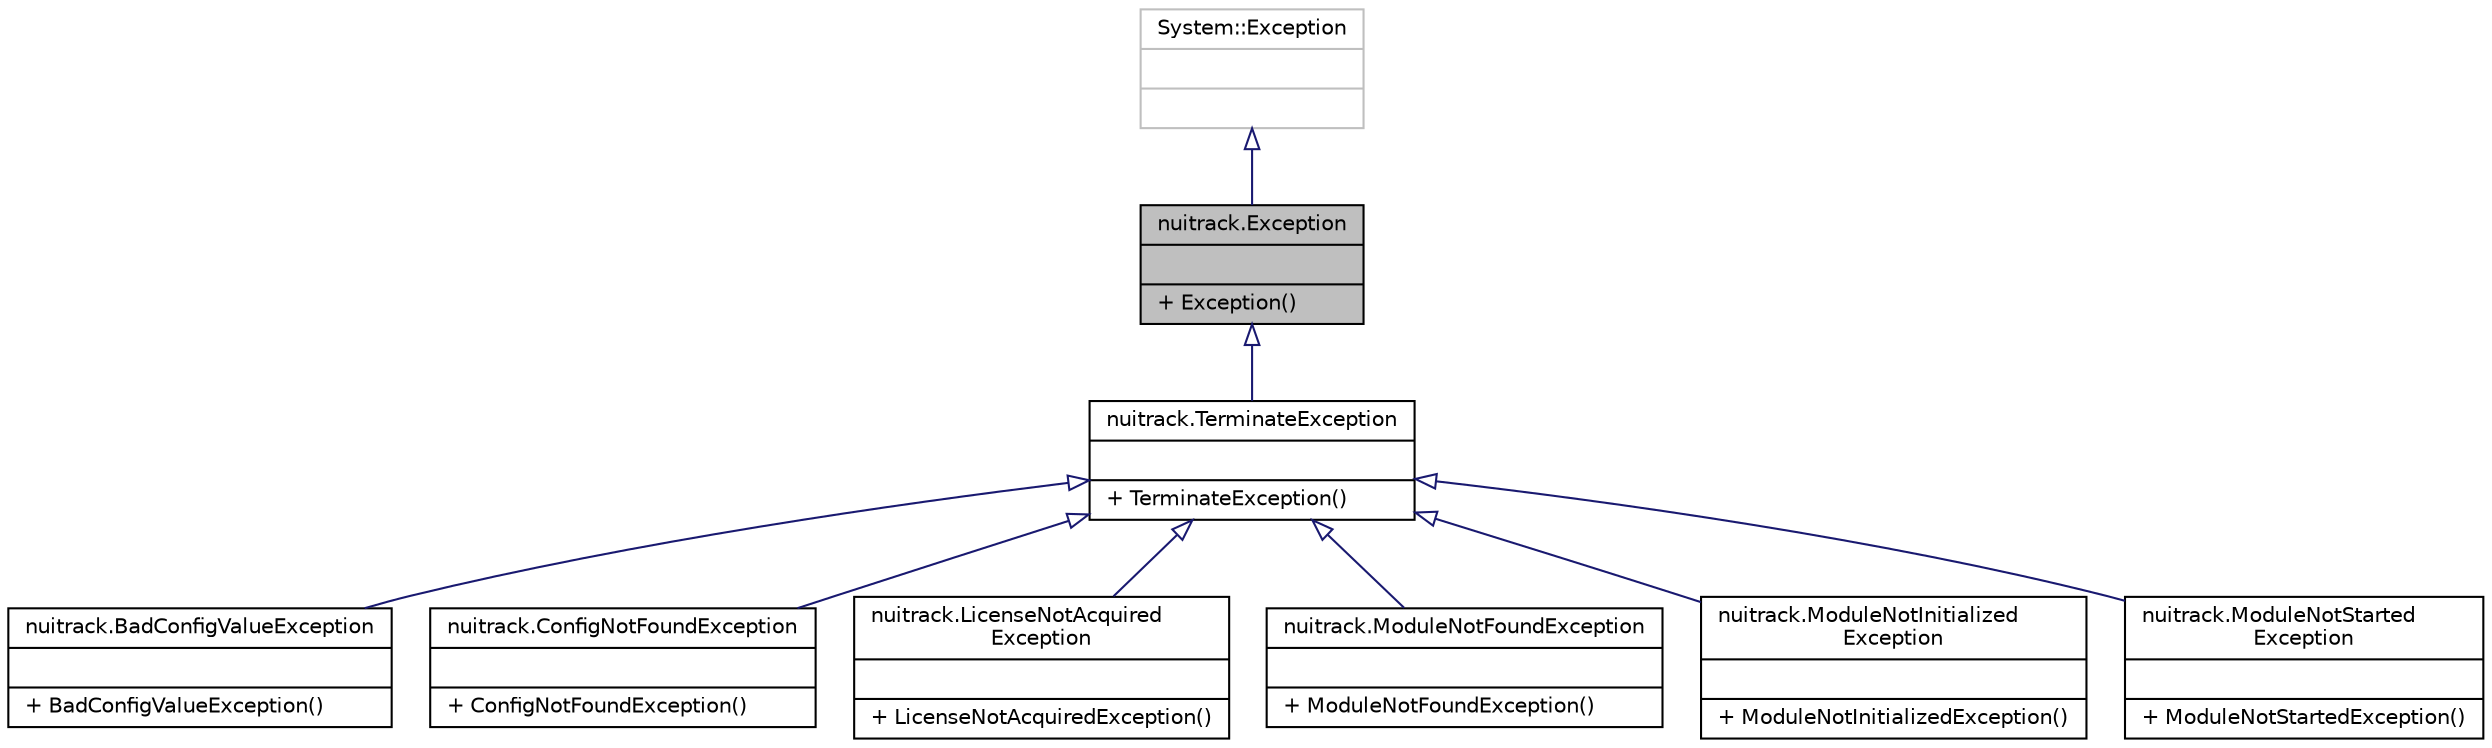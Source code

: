 digraph "nuitrack.Exception"
{
  edge [fontname="Helvetica",fontsize="10",labelfontname="Helvetica",labelfontsize="10"];
  node [fontname="Helvetica",fontsize="10",shape=record];
  Node1 [label="{nuitrack.Exception\n||+ Exception()\l}",height=0.2,width=0.4,color="black", fillcolor="grey75", style="filled" fontcolor="black"];
  Node2 -> Node1 [dir="back",color="midnightblue",fontsize="10",style="solid",arrowtail="onormal",fontname="Helvetica"];
  Node2 [label="{System::Exception\n||}",height=0.2,width=0.4,color="grey75", fillcolor="white", style="filled"];
  Node1 -> Node3 [dir="back",color="midnightblue",fontsize="10",style="solid",arrowtail="onormal",fontname="Helvetica"];
  Node3 [label="{nuitrack.TerminateException\n||+ TerminateException()\l}",height=0.2,width=0.4,color="black", fillcolor="white", style="filled",URL="$classnuitrack_1_1TerminateException.html"];
  Node3 -> Node4 [dir="back",color="midnightblue",fontsize="10",style="solid",arrowtail="onormal",fontname="Helvetica"];
  Node4 [label="{nuitrack.BadConfigValueException\n||+ BadConfigValueException()\l}",height=0.2,width=0.4,color="black", fillcolor="white", style="filled",URL="$classnuitrack_1_1BadConfigValueException.html"];
  Node3 -> Node5 [dir="back",color="midnightblue",fontsize="10",style="solid",arrowtail="onormal",fontname="Helvetica"];
  Node5 [label="{nuitrack.ConfigNotFoundException\n||+ ConfigNotFoundException()\l}",height=0.2,width=0.4,color="black", fillcolor="white", style="filled",URL="$classnuitrack_1_1ConfigNotFoundException.html"];
  Node3 -> Node6 [dir="back",color="midnightblue",fontsize="10",style="solid",arrowtail="onormal",fontname="Helvetica"];
  Node6 [label="{nuitrack.LicenseNotAcquired\lException\n||+ LicenseNotAcquiredException()\l}",height=0.2,width=0.4,color="black", fillcolor="white", style="filled",URL="$classnuitrack_1_1LicenseNotAcquiredException.html"];
  Node3 -> Node7 [dir="back",color="midnightblue",fontsize="10",style="solid",arrowtail="onormal",fontname="Helvetica"];
  Node7 [label="{nuitrack.ModuleNotFoundException\n||+ ModuleNotFoundException()\l}",height=0.2,width=0.4,color="black", fillcolor="white", style="filled",URL="$classnuitrack_1_1ModuleNotFoundException.html"];
  Node3 -> Node8 [dir="back",color="midnightblue",fontsize="10",style="solid",arrowtail="onormal",fontname="Helvetica"];
  Node8 [label="{nuitrack.ModuleNotInitialized\lException\n||+ ModuleNotInitializedException()\l}",height=0.2,width=0.4,color="black", fillcolor="white", style="filled",URL="$classnuitrack_1_1ModuleNotInitializedException.html"];
  Node3 -> Node9 [dir="back",color="midnightblue",fontsize="10",style="solid",arrowtail="onormal",fontname="Helvetica"];
  Node9 [label="{nuitrack.ModuleNotStarted\lException\n||+ ModuleNotStartedException()\l}",height=0.2,width=0.4,color="black", fillcolor="white", style="filled",URL="$classnuitrack_1_1ModuleNotStartedException.html"];
}
